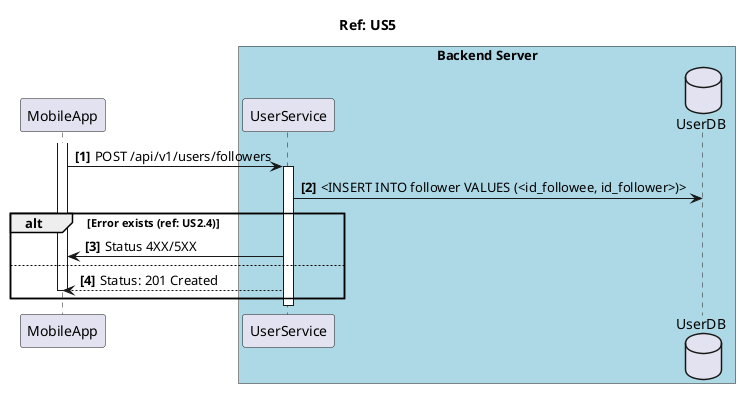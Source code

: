 @startuml
autonumber "<b>[###]"
title
 Ref: US5
end title

participant  MobileApp as app
box "Backend Server" #LightBlue
    participant UserService as user
    database UserDB as db
end box


activate app
app -> user : POST /api/v1/users/followers
activate user

user -> db: <INSERT INTO follower VALUES (<id_followee, id_follower>)>

alt Error exists (ref: US2.4)
    user -> app: Status 4XX/5XX
else
    user --> app: Status: 201 Created
    deactivate app
end
deactivate user


@enduml